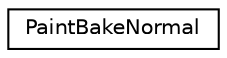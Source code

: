 digraph G
{
  edge [fontname="Helvetica",fontsize="10",labelfontname="Helvetica",labelfontsize="10"];
  node [fontname="Helvetica",fontsize="10",shape=record];
  rankdir=LR;
  Node1 [label="PaintBakeNormal",height=0.2,width=0.4,color="black", fillcolor="white", style="filled",URL="$dc/dc2/structPaintBakeNormal.html"];
}
